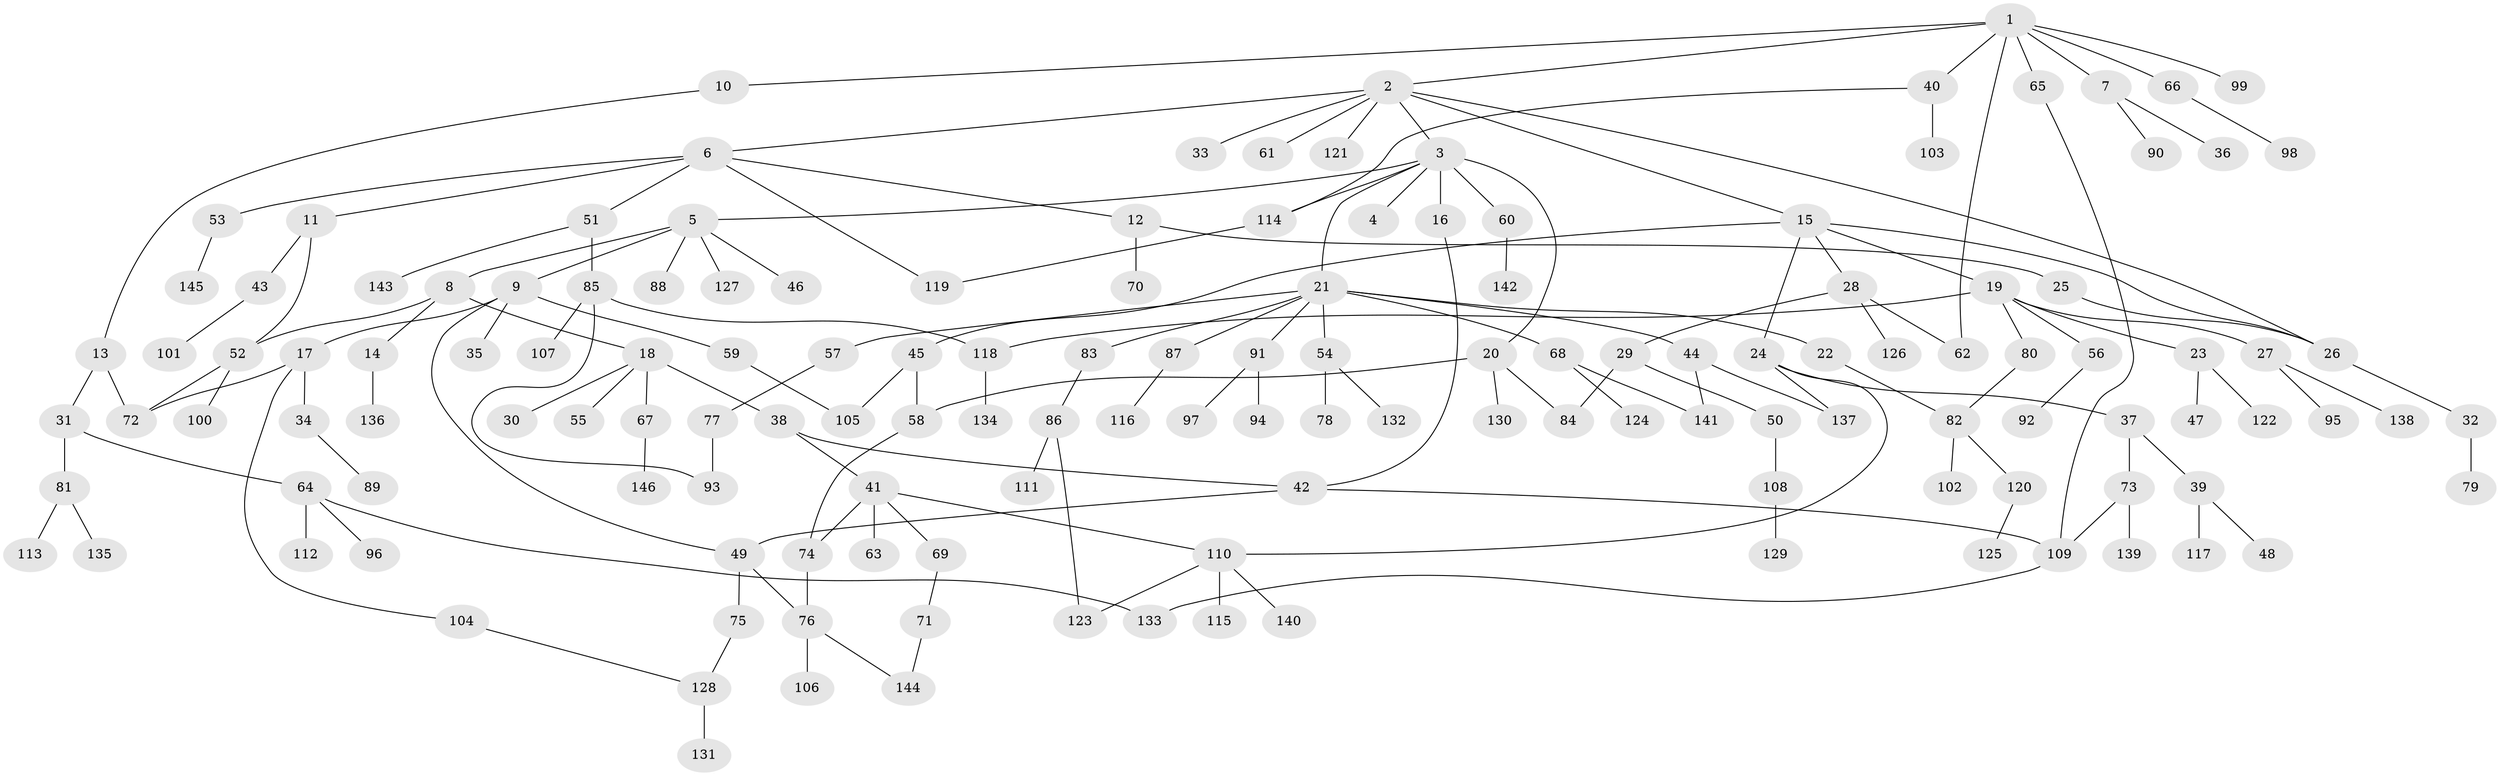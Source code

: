 // Generated by graph-tools (version 1.1) at 2025/13/03/09/25 04:13:32]
// undirected, 146 vertices, 172 edges
graph export_dot {
graph [start="1"]
  node [color=gray90,style=filled];
  1;
  2;
  3;
  4;
  5;
  6;
  7;
  8;
  9;
  10;
  11;
  12;
  13;
  14;
  15;
  16;
  17;
  18;
  19;
  20;
  21;
  22;
  23;
  24;
  25;
  26;
  27;
  28;
  29;
  30;
  31;
  32;
  33;
  34;
  35;
  36;
  37;
  38;
  39;
  40;
  41;
  42;
  43;
  44;
  45;
  46;
  47;
  48;
  49;
  50;
  51;
  52;
  53;
  54;
  55;
  56;
  57;
  58;
  59;
  60;
  61;
  62;
  63;
  64;
  65;
  66;
  67;
  68;
  69;
  70;
  71;
  72;
  73;
  74;
  75;
  76;
  77;
  78;
  79;
  80;
  81;
  82;
  83;
  84;
  85;
  86;
  87;
  88;
  89;
  90;
  91;
  92;
  93;
  94;
  95;
  96;
  97;
  98;
  99;
  100;
  101;
  102;
  103;
  104;
  105;
  106;
  107;
  108;
  109;
  110;
  111;
  112;
  113;
  114;
  115;
  116;
  117;
  118;
  119;
  120;
  121;
  122;
  123;
  124;
  125;
  126;
  127;
  128;
  129;
  130;
  131;
  132;
  133;
  134;
  135;
  136;
  137;
  138;
  139;
  140;
  141;
  142;
  143;
  144;
  145;
  146;
  1 -- 2;
  1 -- 7;
  1 -- 10;
  1 -- 40;
  1 -- 65;
  1 -- 66;
  1 -- 99;
  1 -- 62;
  2 -- 3;
  2 -- 6;
  2 -- 15;
  2 -- 33;
  2 -- 61;
  2 -- 121;
  2 -- 26;
  3 -- 4;
  3 -- 5;
  3 -- 16;
  3 -- 20;
  3 -- 21;
  3 -- 60;
  3 -- 114;
  5 -- 8;
  5 -- 9;
  5 -- 46;
  5 -- 88;
  5 -- 127;
  6 -- 11;
  6 -- 12;
  6 -- 51;
  6 -- 53;
  6 -- 119;
  7 -- 36;
  7 -- 90;
  8 -- 14;
  8 -- 18;
  8 -- 52;
  9 -- 17;
  9 -- 35;
  9 -- 49;
  9 -- 59;
  10 -- 13;
  11 -- 43;
  11 -- 52;
  12 -- 25;
  12 -- 70;
  13 -- 31;
  13 -- 72;
  14 -- 136;
  15 -- 19;
  15 -- 24;
  15 -- 26;
  15 -- 28;
  15 -- 45;
  16 -- 42;
  17 -- 34;
  17 -- 104;
  17 -- 72;
  18 -- 30;
  18 -- 38;
  18 -- 55;
  18 -- 67;
  19 -- 23;
  19 -- 27;
  19 -- 56;
  19 -- 80;
  19 -- 118;
  20 -- 130;
  20 -- 84;
  20 -- 58;
  21 -- 22;
  21 -- 44;
  21 -- 54;
  21 -- 57;
  21 -- 68;
  21 -- 83;
  21 -- 87;
  21 -- 91;
  22 -- 82;
  23 -- 47;
  23 -- 122;
  24 -- 37;
  24 -- 110;
  24 -- 137;
  25 -- 26;
  26 -- 32;
  27 -- 95;
  27 -- 138;
  28 -- 29;
  28 -- 62;
  28 -- 126;
  29 -- 50;
  29 -- 84;
  31 -- 64;
  31 -- 81;
  32 -- 79;
  34 -- 89;
  37 -- 39;
  37 -- 73;
  38 -- 41;
  38 -- 42;
  39 -- 48;
  39 -- 117;
  40 -- 103;
  40 -- 114;
  41 -- 63;
  41 -- 69;
  41 -- 110;
  41 -- 74;
  42 -- 109;
  42 -- 49;
  43 -- 101;
  44 -- 141;
  44 -- 137;
  45 -- 58;
  45 -- 105;
  49 -- 75;
  49 -- 76;
  50 -- 108;
  51 -- 85;
  51 -- 143;
  52 -- 100;
  52 -- 72;
  53 -- 145;
  54 -- 78;
  54 -- 132;
  56 -- 92;
  57 -- 77;
  58 -- 74;
  59 -- 105;
  60 -- 142;
  64 -- 96;
  64 -- 112;
  64 -- 133;
  65 -- 109;
  66 -- 98;
  67 -- 146;
  68 -- 124;
  68 -- 141;
  69 -- 71;
  71 -- 144;
  73 -- 139;
  73 -- 109;
  74 -- 76;
  75 -- 128;
  76 -- 106;
  76 -- 144;
  77 -- 93;
  80 -- 82;
  81 -- 113;
  81 -- 135;
  82 -- 102;
  82 -- 120;
  83 -- 86;
  85 -- 93;
  85 -- 107;
  85 -- 118;
  86 -- 111;
  86 -- 123;
  87 -- 116;
  91 -- 94;
  91 -- 97;
  104 -- 128;
  108 -- 129;
  109 -- 133;
  110 -- 115;
  110 -- 123;
  110 -- 140;
  114 -- 119;
  118 -- 134;
  120 -- 125;
  128 -- 131;
}
